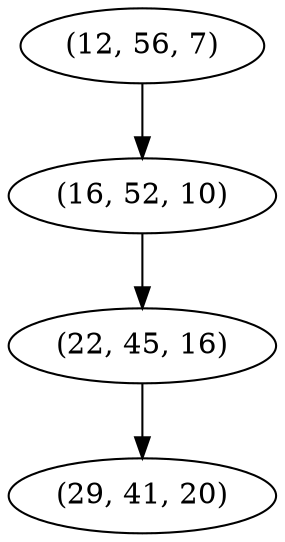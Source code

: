 digraph tree {
    "(12, 56, 7)";
    "(16, 52, 10)";
    "(22, 45, 16)";
    "(29, 41, 20)";
    "(12, 56, 7)" -> "(16, 52, 10)";
    "(16, 52, 10)" -> "(22, 45, 16)";
    "(22, 45, 16)" -> "(29, 41, 20)";
}
